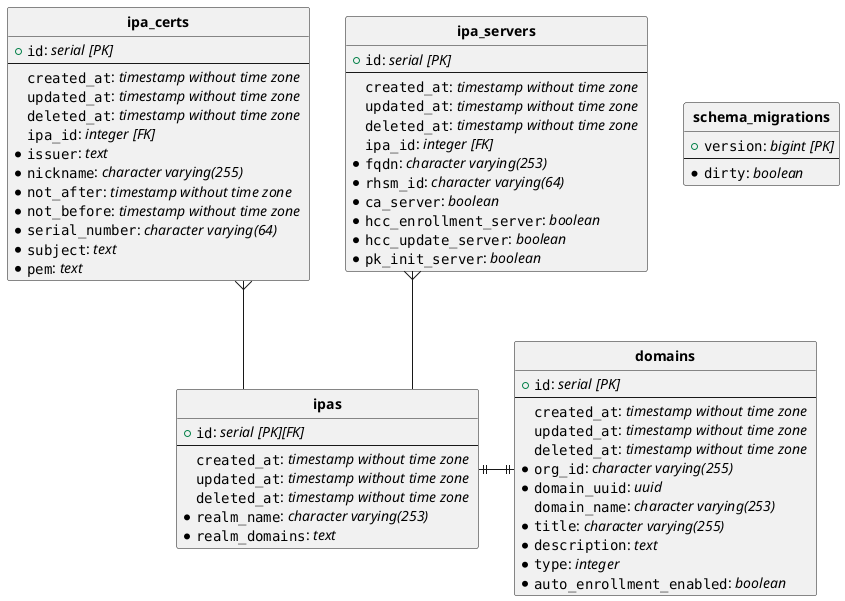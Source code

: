 @startuml
hide circle
skinparam linetype ortho

entity "**domains**" {
  + ""id"": //serial [PK]//
  --
  ""created_at"": //timestamp without time zone //
  ""updated_at"": //timestamp without time zone //
  ""deleted_at"": //timestamp without time zone //
  *""org_id"": //character varying(255) //
  *""domain_uuid"": //uuid //
  ""domain_name"": //character varying(253) //
  *""title"": //character varying(255) //
  *""description"": //text //
  *""type"": //integer //
  *""auto_enrollment_enabled"": //boolean //
}

entity "**ipa_certs**" {
  + ""id"": //serial [PK]//
  --
  ""created_at"": //timestamp without time zone //
  ""updated_at"": //timestamp without time zone //
  ""deleted_at"": //timestamp without time zone //
  ""ipa_id"": //integer [FK]//
  *""issuer"": //text //
  *""nickname"": //character varying(255) //
  *""not_after"": //timestamp without time zone //
  *""not_before"": //timestamp without time zone //
  *""serial_number"": //character varying(64) //
  *""subject"": //text //
  *""pem"": //text //
}

entity "**ipa_servers**" {
  + ""id"": //serial [PK]//
  --
  ""created_at"": //timestamp without time zone //
  ""updated_at"": //timestamp without time zone //
  ""deleted_at"": //timestamp without time zone //
  ""ipa_id"": //integer [FK]//
  *""fqdn"": //character varying(253) //
  *""rhsm_id"": //character varying(64) //
  *""ca_server"": //boolean //
  *""hcc_enrollment_server"": //boolean //
  *""hcc_update_server"": //boolean //
  *""pk_init_server"": //boolean //
}

entity "**ipas**" {
  + ""id"": //serial [PK][FK]//
  --
  ""created_at"": //timestamp without time zone //
  ""updated_at"": //timestamp without time zone //
  ""deleted_at"": //timestamp without time zone //
  *""realm_name"": //character varying(253) //
  *""realm_domains"": //text //
}

entity "**schema_migrations**" {
  + ""version"": //bigint [PK]//
  --
  *""dirty"": //boolean //
}

"**ipa_certs**"   }--  "**ipas**"

"**ipa_servers**"   }--  "**ipas**"

"**ipas**"  ||-||  "**domains**"
@enduml
